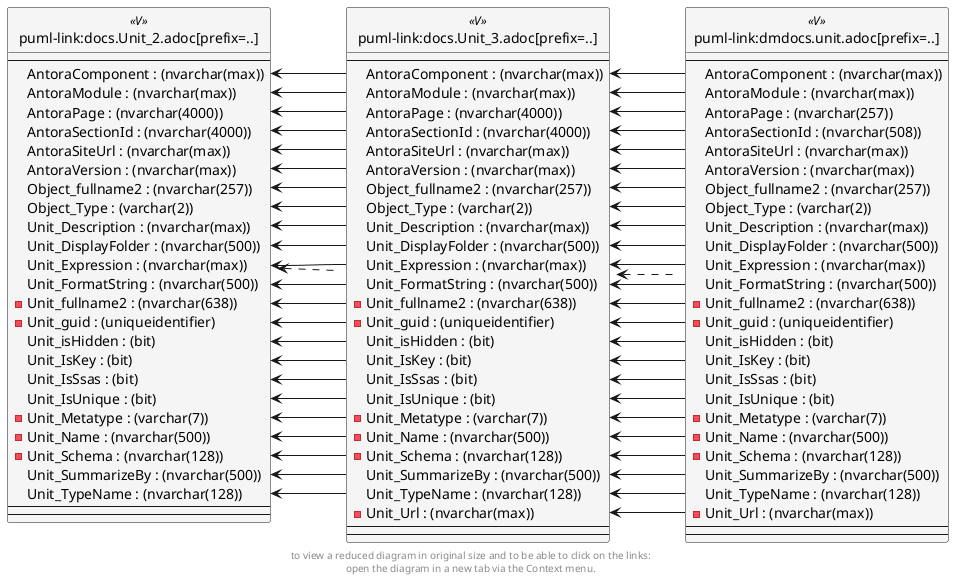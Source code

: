 @startuml
left to right direction
'top to bottom direction
hide circle
'avoide "." issues:
set namespaceSeparator none


skinparam class {
  BackgroundColor White
  BackgroundColor<<FN>> Yellow
  BackgroundColor<<FS>> Yellow
  BackgroundColor<<FT>> LightGray
  BackgroundColor<<IF>> Yellow
  BackgroundColor<<IS>> Yellow
  BackgroundColor<<P>> Aqua
  BackgroundColor<<PC>> Aqua
  BackgroundColor<<SN>> Yellow
  BackgroundColor<<SO>> SlateBlue
  BackgroundColor<<TF>> LightGray
  BackgroundColor<<TR>> Tomato
  BackgroundColor<<U>> White
  BackgroundColor<<V>> WhiteSmoke
  BackgroundColor<<X>> Aqua
}


entity "puml-link:dmdocs.unit.adoc[prefix=..]" as dmdocs.unit << V >> {
  --
  AntoraComponent : (nvarchar(max))
  AntoraModule : (nvarchar(max))
  AntoraPage : (nvarchar(257))
  AntoraSectionId : (nvarchar(508))
  AntoraSiteUrl : (nvarchar(max))
  AntoraVersion : (nvarchar(max))
  Object_fullname2 : (nvarchar(257))
  Object_Type : (varchar(2))
  Unit_Description : (nvarchar(max))
  Unit_DisplayFolder : (nvarchar(500))
  Unit_Expression : (nvarchar(max))
  Unit_FormatString : (nvarchar(500))
  - Unit_fullname2 : (nvarchar(638))
  - Unit_guid : (uniqueidentifier)
  Unit_isHidden : (bit)
  Unit_IsKey : (bit)
  Unit_IsSsas : (bit)
  Unit_IsUnique : (bit)
  - Unit_Metatype : (varchar(7))
  - Unit_Name : (nvarchar(500))
  - Unit_Schema : (nvarchar(128))
  Unit_SummarizeBy : (nvarchar(500))
  Unit_TypeName : (nvarchar(128))
  - Unit_Url : (nvarchar(max))
  --
  --
}

entity "puml-link:docs.Unit_2.adoc[prefix=..]" as docs.Unit_2 << V >> {
  --
  AntoraComponent : (nvarchar(max))
  AntoraModule : (nvarchar(max))
  AntoraPage : (nvarchar(4000))
  AntoraSectionId : (nvarchar(4000))
  AntoraSiteUrl : (nvarchar(max))
  AntoraVersion : (nvarchar(max))
  Object_fullname2 : (nvarchar(257))
  Object_Type : (varchar(2))
  Unit_Description : (nvarchar(max))
  Unit_DisplayFolder : (nvarchar(500))
  Unit_Expression : (nvarchar(max))
  Unit_FormatString : (nvarchar(500))
  - Unit_fullname2 : (nvarchar(638))
  - Unit_guid : (uniqueidentifier)
  Unit_isHidden : (bit)
  Unit_IsKey : (bit)
  Unit_IsSsas : (bit)
  Unit_IsUnique : (bit)
  - Unit_Metatype : (varchar(7))
  - Unit_Name : (nvarchar(500))
  - Unit_Schema : (nvarchar(128))
  Unit_SummarizeBy : (nvarchar(500))
  Unit_TypeName : (nvarchar(128))
  --
  --
}

entity "puml-link:docs.Unit_3.adoc[prefix=..]" as docs.Unit_3 << V >> {
  --
  AntoraComponent : (nvarchar(max))
  AntoraModule : (nvarchar(max))
  AntoraPage : (nvarchar(4000))
  AntoraSectionId : (nvarchar(4000))
  AntoraSiteUrl : (nvarchar(max))
  AntoraVersion : (nvarchar(max))
  Object_fullname2 : (nvarchar(257))
  Object_Type : (varchar(2))
  Unit_Description : (nvarchar(max))
  Unit_DisplayFolder : (nvarchar(500))
  Unit_Expression : (nvarchar(max))
  Unit_FormatString : (nvarchar(500))
  - Unit_fullname2 : (nvarchar(638))
  - Unit_guid : (uniqueidentifier)
  Unit_isHidden : (bit)
  Unit_IsKey : (bit)
  Unit_IsSsas : (bit)
  Unit_IsUnique : (bit)
  - Unit_Metatype : (varchar(7))
  - Unit_Name : (nvarchar(500))
  - Unit_Schema : (nvarchar(128))
  Unit_SummarizeBy : (nvarchar(500))
  Unit_TypeName : (nvarchar(128))
  - Unit_Url : (nvarchar(max))
  --
  --
}

docs.Unit_2 <.. docs.Unit_3
docs.Unit_3 <.. dmdocs.unit
docs.Unit_2::AntoraComponent <-- docs.Unit_3::AntoraComponent
docs.Unit_2::AntoraModule <-- docs.Unit_3::AntoraModule
docs.Unit_2::AntoraPage <-- docs.Unit_3::AntoraPage
docs.Unit_2::AntoraSectionId <-- docs.Unit_3::AntoraSectionId
docs.Unit_2::AntoraSiteUrl <-- docs.Unit_3::AntoraSiteUrl
docs.Unit_2::AntoraVersion <-- docs.Unit_3::AntoraVersion
docs.Unit_2::Object_fullname2 <-- docs.Unit_3::Object_fullname2
docs.Unit_2::Object_Type <-- docs.Unit_3::Object_Type
docs.Unit_2::Unit_Description <-- docs.Unit_3::Unit_Description
docs.Unit_2::Unit_DisplayFolder <-- docs.Unit_3::Unit_DisplayFolder
docs.Unit_2::Unit_Expression <-- docs.Unit_3::Unit_Expression
docs.Unit_2::Unit_FormatString <-- docs.Unit_3::Unit_FormatString
docs.Unit_2::Unit_fullname2 <-- docs.Unit_3::Unit_fullname2
docs.Unit_2::Unit_guid <-- docs.Unit_3::Unit_guid
docs.Unit_2::Unit_isHidden <-- docs.Unit_3::Unit_isHidden
docs.Unit_2::Unit_IsKey <-- docs.Unit_3::Unit_IsKey
docs.Unit_2::Unit_IsSsas <-- docs.Unit_3::Unit_IsSsas
docs.Unit_2::Unit_IsUnique <-- docs.Unit_3::Unit_IsUnique
docs.Unit_2::Unit_Metatype <-- docs.Unit_3::Unit_Metatype
docs.Unit_2::Unit_Name <-- docs.Unit_3::Unit_Name
docs.Unit_2::Unit_Schema <-- docs.Unit_3::Unit_Schema
docs.Unit_2::Unit_SummarizeBy <-- docs.Unit_3::Unit_SummarizeBy
docs.Unit_2::Unit_TypeName <-- docs.Unit_3::Unit_TypeName
docs.Unit_3::AntoraComponent <-- dmdocs.unit::AntoraComponent
docs.Unit_3::AntoraModule <-- dmdocs.unit::AntoraModule
docs.Unit_3::AntoraPage <-- dmdocs.unit::AntoraPage
docs.Unit_3::AntoraSectionId <-- dmdocs.unit::AntoraSectionId
docs.Unit_3::AntoraSiteUrl <-- dmdocs.unit::AntoraSiteUrl
docs.Unit_3::AntoraVersion <-- dmdocs.unit::AntoraVersion
docs.Unit_3::Object_fullname2 <-- dmdocs.unit::Object_fullname2
docs.Unit_3::Object_Type <-- dmdocs.unit::Object_Type
docs.Unit_3::Unit_Description <-- dmdocs.unit::Unit_Description
docs.Unit_3::Unit_DisplayFolder <-- dmdocs.unit::Unit_DisplayFolder
docs.Unit_3::Unit_Expression <-- dmdocs.unit::Unit_Expression
docs.Unit_3::Unit_FormatString <-- dmdocs.unit::Unit_FormatString
docs.Unit_3::Unit_fullname2 <-- dmdocs.unit::Unit_fullname2
docs.Unit_3::Unit_guid <-- dmdocs.unit::Unit_guid
docs.Unit_3::Unit_isHidden <-- dmdocs.unit::Unit_isHidden
docs.Unit_3::Unit_IsKey <-- dmdocs.unit::Unit_IsKey
docs.Unit_3::Unit_IsSsas <-- dmdocs.unit::Unit_IsSsas
docs.Unit_3::Unit_IsUnique <-- dmdocs.unit::Unit_IsUnique
docs.Unit_3::Unit_Metatype <-- dmdocs.unit::Unit_Metatype
docs.Unit_3::Unit_Name <-- dmdocs.unit::Unit_Name
docs.Unit_3::Unit_Schema <-- dmdocs.unit::Unit_Schema
docs.Unit_3::Unit_SummarizeBy <-- dmdocs.unit::Unit_SummarizeBy
docs.Unit_3::Unit_TypeName <-- dmdocs.unit::Unit_TypeName
docs.Unit_3::Unit_Url <-- dmdocs.unit::Unit_Url
footer
to view a reduced diagram in original size and to be able to click on the links:
open the diagram in a new tab via the Context menu.
end footer

@enduml

